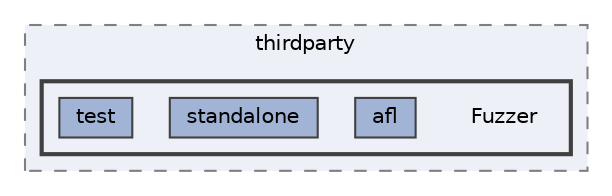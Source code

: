 digraph "/home/ale/sparse-matrix/json/tests/thirdparty/Fuzzer"
{
 // LATEX_PDF_SIZE
  bgcolor="transparent";
  edge [fontname=Helvetica,fontsize=10,labelfontname=Helvetica,labelfontsize=10];
  node [fontname=Helvetica,fontsize=10,shape=box,height=0.2,width=0.4];
  compound=true
  subgraph clusterdir_985003d3743bf95308ae6c2d7f5db369 {
    graph [ bgcolor="#edf0f7", pencolor="grey50", label="thirdparty", fontname=Helvetica,fontsize=10 style="filled,dashed", URL="dir_985003d3743bf95308ae6c2d7f5db369.html",tooltip=""]
  subgraph clusterdir_88fc70ed056846f4f8c2629b383f7e2a {
    graph [ bgcolor="#edf0f7", pencolor="grey25", label="", fontname=Helvetica,fontsize=10 style="filled,bold", URL="dir_88fc70ed056846f4f8c2629b383f7e2a.html",tooltip=""]
    dir_88fc70ed056846f4f8c2629b383f7e2a [shape=plaintext, label="Fuzzer"];
  dir_9f259e40c357c2a6d68e3be0b0e02a4c [label="afl", fillcolor="#a2b4d6", color="grey25", style="filled", URL="dir_9f259e40c357c2a6d68e3be0b0e02a4c.html",tooltip=""];
  dir_e8ab6b64c2b15389f9b345816e0d2a98 [label="standalone", fillcolor="#a2b4d6", color="grey25", style="filled", URL="dir_e8ab6b64c2b15389f9b345816e0d2a98.html",tooltip=""];
  dir_92e6c315bae8f269c55a90119d5769bf [label="test", fillcolor="#a2b4d6", color="grey25", style="filled", URL="dir_92e6c315bae8f269c55a90119d5769bf.html",tooltip=""];
  }
  }
}
